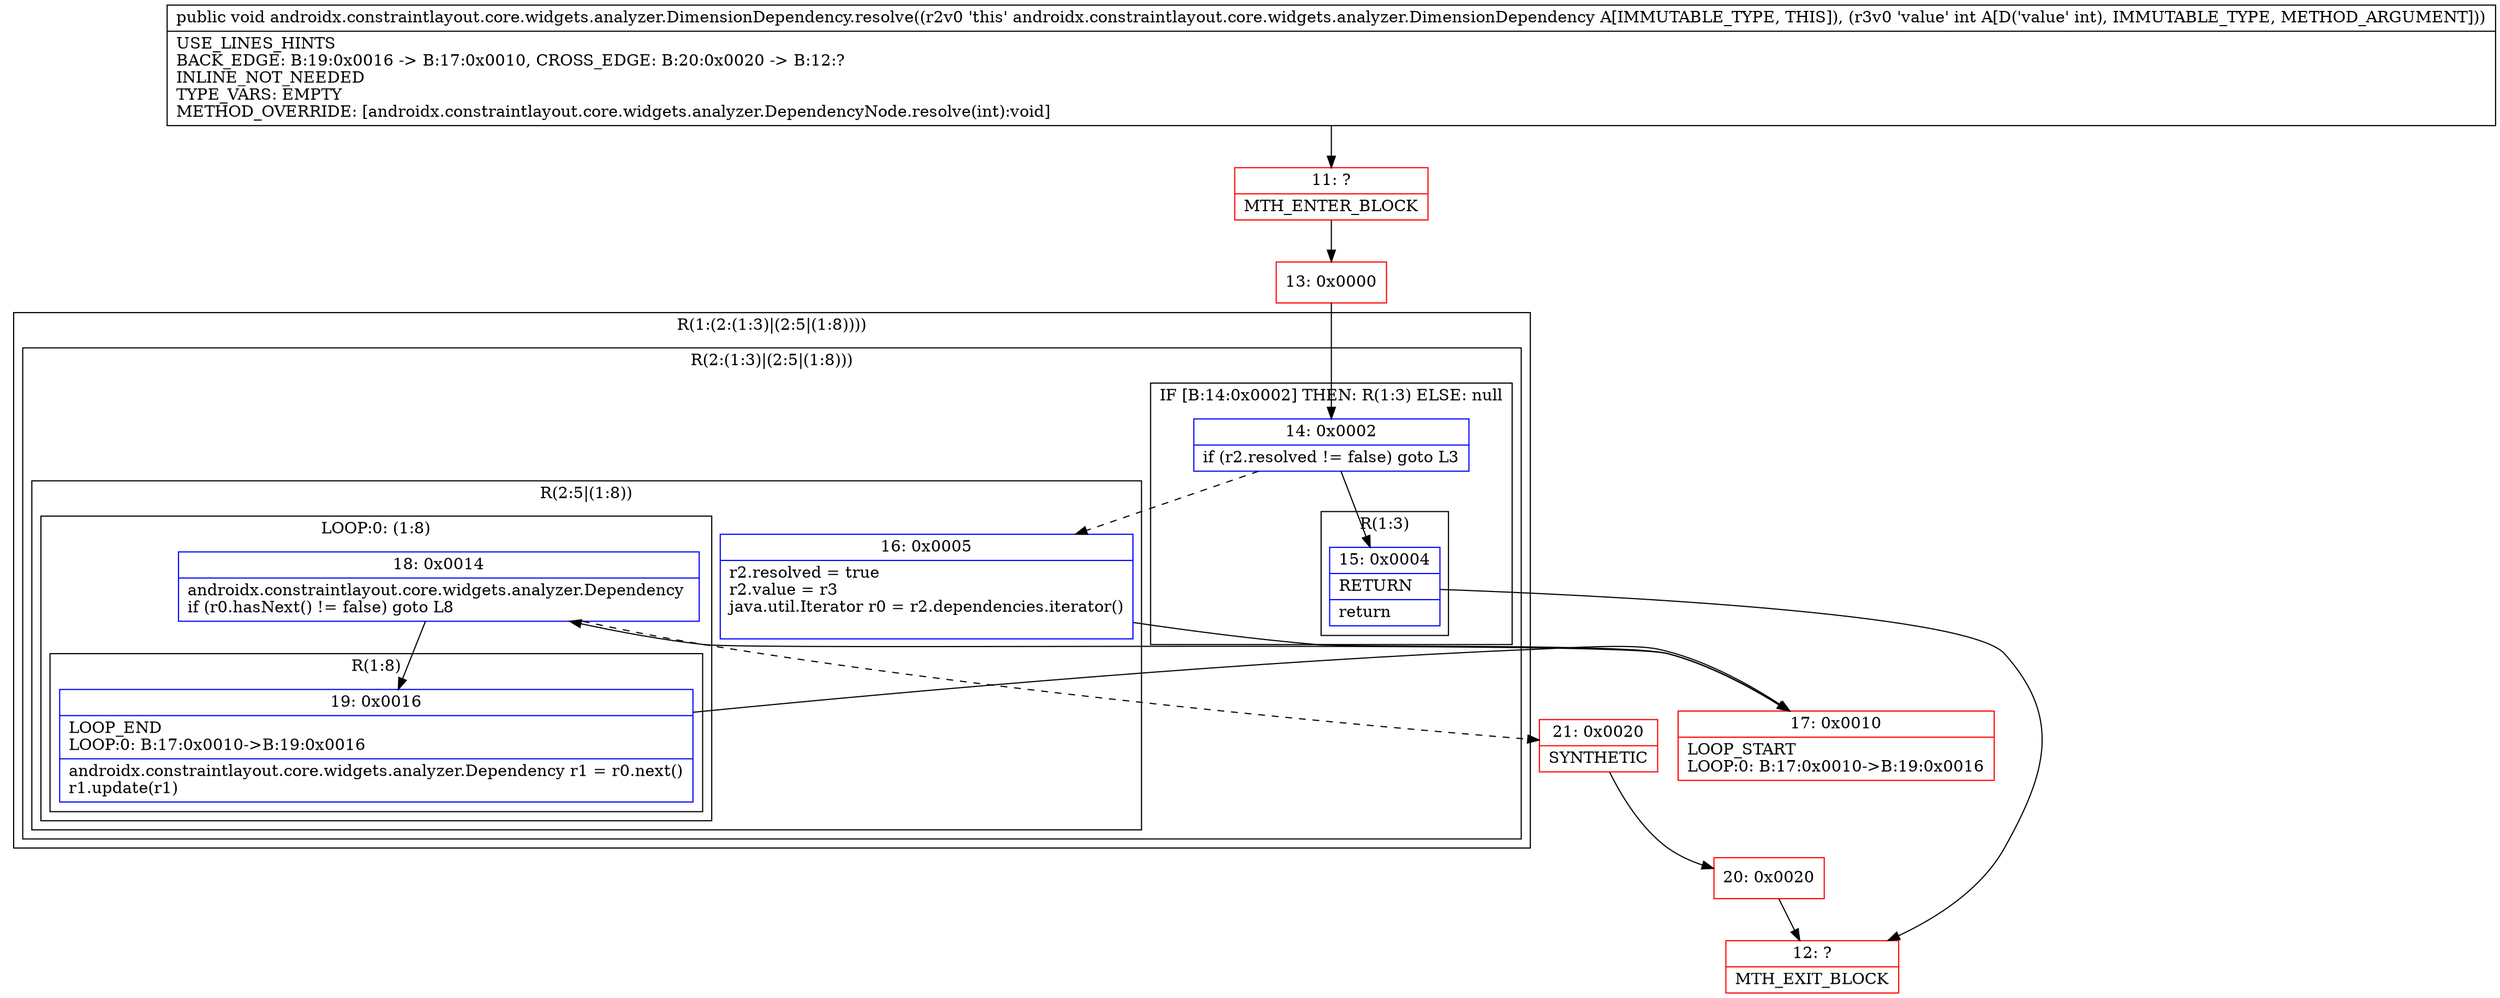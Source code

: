 digraph "CFG forandroidx.constraintlayout.core.widgets.analyzer.DimensionDependency.resolve(I)V" {
subgraph cluster_Region_2146526971 {
label = "R(1:(2:(1:3)|(2:5|(1:8))))";
node [shape=record,color=blue];
subgraph cluster_Region_841541730 {
label = "R(2:(1:3)|(2:5|(1:8)))";
node [shape=record,color=blue];
subgraph cluster_IfRegion_1781454909 {
label = "IF [B:14:0x0002] THEN: R(1:3) ELSE: null";
node [shape=record,color=blue];
Node_14 [shape=record,label="{14\:\ 0x0002|if (r2.resolved != false) goto L3\l}"];
subgraph cluster_Region_847481451 {
label = "R(1:3)";
node [shape=record,color=blue];
Node_15 [shape=record,label="{15\:\ 0x0004|RETURN\l|return\l}"];
}
}
subgraph cluster_Region_1177678974 {
label = "R(2:5|(1:8))";
node [shape=record,color=blue];
Node_16 [shape=record,label="{16\:\ 0x0005|r2.resolved = true\lr2.value = r3\ljava.util.Iterator r0 = r2.dependencies.iterator()\l\l}"];
subgraph cluster_LoopRegion_867135266 {
label = "LOOP:0: (1:8)";
node [shape=record,color=blue];
Node_18 [shape=record,label="{18\:\ 0x0014|androidx.constraintlayout.core.widgets.analyzer.Dependency \lif (r0.hasNext() != false) goto L8\l}"];
subgraph cluster_Region_802989658 {
label = "R(1:8)";
node [shape=record,color=blue];
Node_19 [shape=record,label="{19\:\ 0x0016|LOOP_END\lLOOP:0: B:17:0x0010\-\>B:19:0x0016\l|androidx.constraintlayout.core.widgets.analyzer.Dependency r1 = r0.next()\lr1.update(r1)\l}"];
}
}
}
}
}
Node_11 [shape=record,color=red,label="{11\:\ ?|MTH_ENTER_BLOCK\l}"];
Node_13 [shape=record,color=red,label="{13\:\ 0x0000}"];
Node_12 [shape=record,color=red,label="{12\:\ ?|MTH_EXIT_BLOCK\l}"];
Node_17 [shape=record,color=red,label="{17\:\ 0x0010|LOOP_START\lLOOP:0: B:17:0x0010\-\>B:19:0x0016\l}"];
Node_21 [shape=record,color=red,label="{21\:\ 0x0020|SYNTHETIC\l}"];
Node_20 [shape=record,color=red,label="{20\:\ 0x0020}"];
MethodNode[shape=record,label="{public void androidx.constraintlayout.core.widgets.analyzer.DimensionDependency.resolve((r2v0 'this' androidx.constraintlayout.core.widgets.analyzer.DimensionDependency A[IMMUTABLE_TYPE, THIS]), (r3v0 'value' int A[D('value' int), IMMUTABLE_TYPE, METHOD_ARGUMENT]))  | USE_LINES_HINTS\lBACK_EDGE: B:19:0x0016 \-\> B:17:0x0010, CROSS_EDGE: B:20:0x0020 \-\> B:12:?\lINLINE_NOT_NEEDED\lTYPE_VARS: EMPTY\lMETHOD_OVERRIDE: [androidx.constraintlayout.core.widgets.analyzer.DependencyNode.resolve(int):void]\l}"];
MethodNode -> Node_11;Node_14 -> Node_15;
Node_14 -> Node_16[style=dashed];
Node_15 -> Node_12;
Node_16 -> Node_17;
Node_18 -> Node_19;
Node_18 -> Node_21[style=dashed];
Node_19 -> Node_17;
Node_11 -> Node_13;
Node_13 -> Node_14;
Node_17 -> Node_18;
Node_21 -> Node_20;
Node_20 -> Node_12;
}

